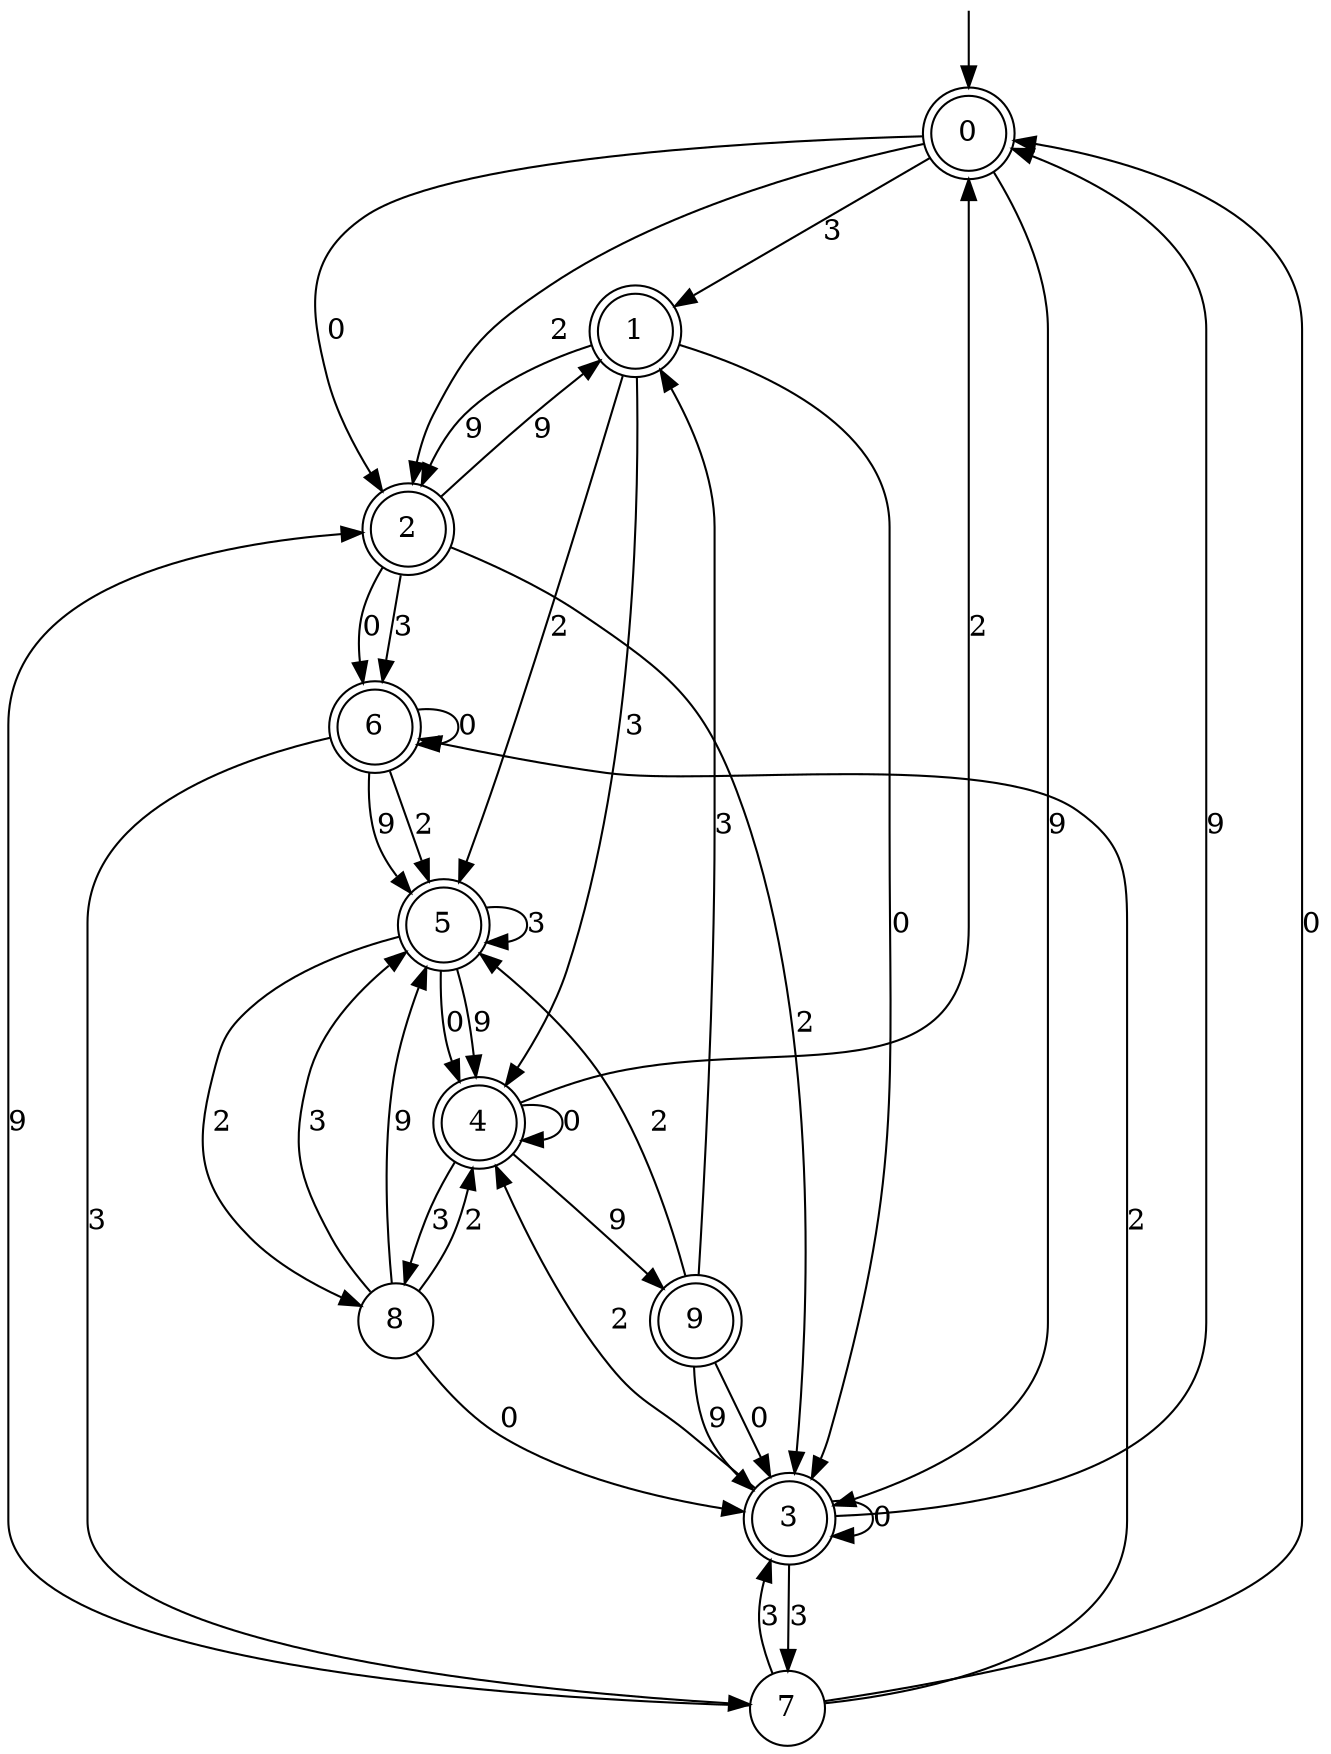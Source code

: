digraph g {

	s0 [shape="doublecircle" label="0"];
	s1 [shape="doublecircle" label="1"];
	s2 [shape="doublecircle" label="2"];
	s3 [shape="doublecircle" label="3"];
	s4 [shape="doublecircle" label="4"];
	s5 [shape="doublecircle" label="5"];
	s6 [shape="doublecircle" label="6"];
	s7 [shape="circle" label="7"];
	s8 [shape="circle" label="8"];
	s9 [shape="doublecircle" label="9"];
	s0 -> s1 [label="3"];
	s0 -> s2 [label="0"];
	s0 -> s2 [label="2"];
	s0 -> s3 [label="9"];
	s1 -> s4 [label="3"];
	s1 -> s3 [label="0"];
	s1 -> s5 [label="2"];
	s1 -> s2 [label="9"];
	s2 -> s6 [label="3"];
	s2 -> s6 [label="0"];
	s2 -> s3 [label="2"];
	s2 -> s1 [label="9"];
	s3 -> s7 [label="3"];
	s3 -> s3 [label="0"];
	s3 -> s4 [label="2"];
	s3 -> s0 [label="9"];
	s4 -> s8 [label="3"];
	s4 -> s4 [label="0"];
	s4 -> s0 [label="2"];
	s4 -> s9 [label="9"];
	s5 -> s5 [label="3"];
	s5 -> s4 [label="0"];
	s5 -> s8 [label="2"];
	s5 -> s4 [label="9"];
	s6 -> s7 [label="3"];
	s6 -> s6 [label="0"];
	s6 -> s5 [label="2"];
	s6 -> s5 [label="9"];
	s7 -> s3 [label="3"];
	s7 -> s0 [label="0"];
	s7 -> s6 [label="2"];
	s7 -> s2 [label="9"];
	s8 -> s5 [label="3"];
	s8 -> s3 [label="0"];
	s8 -> s4 [label="2"];
	s8 -> s5 [label="9"];
	s9 -> s1 [label="3"];
	s9 -> s3 [label="0"];
	s9 -> s5 [label="2"];
	s9 -> s3 [label="9"];

__start0 [label="" shape="none" width="0" height="0"];
__start0 -> s0;

}
